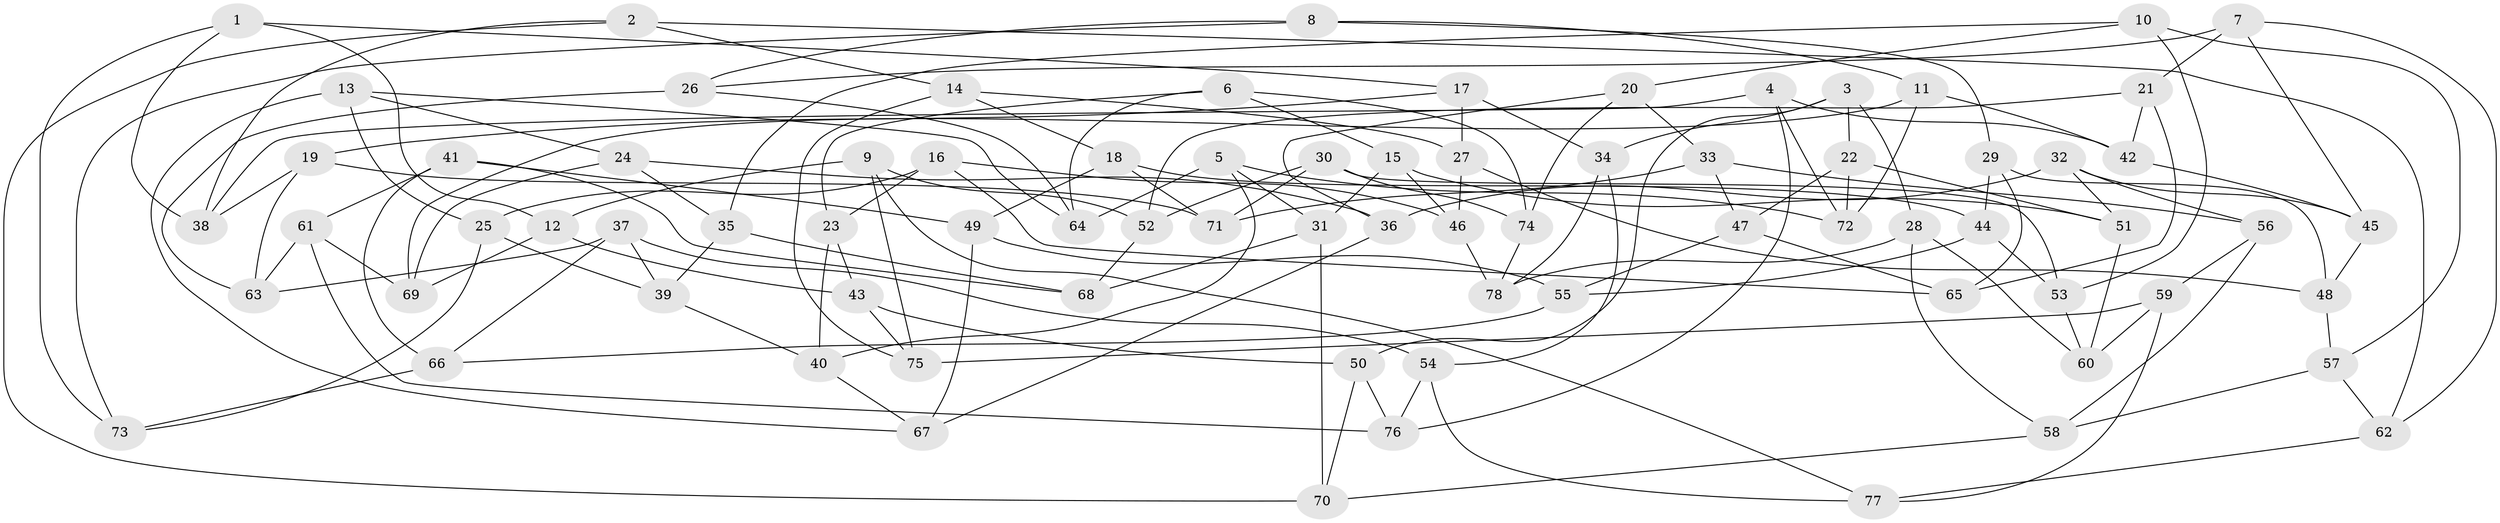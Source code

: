 // Generated by graph-tools (version 1.1) at 2025/16/03/09/25 04:16:26]
// undirected, 78 vertices, 156 edges
graph export_dot {
graph [start="1"]
  node [color=gray90,style=filled];
  1;
  2;
  3;
  4;
  5;
  6;
  7;
  8;
  9;
  10;
  11;
  12;
  13;
  14;
  15;
  16;
  17;
  18;
  19;
  20;
  21;
  22;
  23;
  24;
  25;
  26;
  27;
  28;
  29;
  30;
  31;
  32;
  33;
  34;
  35;
  36;
  37;
  38;
  39;
  40;
  41;
  42;
  43;
  44;
  45;
  46;
  47;
  48;
  49;
  50;
  51;
  52;
  53;
  54;
  55;
  56;
  57;
  58;
  59;
  60;
  61;
  62;
  63;
  64;
  65;
  66;
  67;
  68;
  69;
  70;
  71;
  72;
  73;
  74;
  75;
  76;
  77;
  78;
  1 -- 12;
  1 -- 17;
  1 -- 38;
  1 -- 73;
  2 -- 14;
  2 -- 62;
  2 -- 70;
  2 -- 38;
  3 -- 50;
  3 -- 34;
  3 -- 22;
  3 -- 28;
  4 -- 76;
  4 -- 72;
  4 -- 38;
  4 -- 42;
  5 -- 31;
  5 -- 40;
  5 -- 64;
  5 -- 72;
  6 -- 15;
  6 -- 74;
  6 -- 64;
  6 -- 23;
  7 -- 62;
  7 -- 45;
  7 -- 26;
  7 -- 21;
  8 -- 11;
  8 -- 29;
  8 -- 26;
  8 -- 73;
  9 -- 75;
  9 -- 12;
  9 -- 52;
  9 -- 77;
  10 -- 53;
  10 -- 20;
  10 -- 57;
  10 -- 35;
  11 -- 42;
  11 -- 69;
  11 -- 72;
  12 -- 43;
  12 -- 69;
  13 -- 24;
  13 -- 64;
  13 -- 25;
  13 -- 67;
  14 -- 27;
  14 -- 75;
  14 -- 18;
  15 -- 31;
  15 -- 46;
  15 -- 51;
  16 -- 25;
  16 -- 65;
  16 -- 23;
  16 -- 46;
  17 -- 19;
  17 -- 34;
  17 -- 27;
  18 -- 71;
  18 -- 49;
  18 -- 44;
  19 -- 38;
  19 -- 63;
  19 -- 71;
  20 -- 74;
  20 -- 36;
  20 -- 33;
  21 -- 65;
  21 -- 52;
  21 -- 42;
  22 -- 51;
  22 -- 72;
  22 -- 47;
  23 -- 43;
  23 -- 40;
  24 -- 36;
  24 -- 69;
  24 -- 35;
  25 -- 73;
  25 -- 39;
  26 -- 63;
  26 -- 64;
  27 -- 48;
  27 -- 46;
  28 -- 78;
  28 -- 58;
  28 -- 60;
  29 -- 65;
  29 -- 48;
  29 -- 44;
  30 -- 52;
  30 -- 71;
  30 -- 74;
  30 -- 53;
  31 -- 68;
  31 -- 70;
  32 -- 56;
  32 -- 51;
  32 -- 36;
  32 -- 45;
  33 -- 56;
  33 -- 71;
  33 -- 47;
  34 -- 78;
  34 -- 54;
  35 -- 39;
  35 -- 68;
  36 -- 67;
  37 -- 54;
  37 -- 66;
  37 -- 39;
  37 -- 63;
  39 -- 40;
  40 -- 67;
  41 -- 61;
  41 -- 68;
  41 -- 49;
  41 -- 66;
  42 -- 45;
  43 -- 75;
  43 -- 50;
  44 -- 53;
  44 -- 55;
  45 -- 48;
  46 -- 78;
  47 -- 55;
  47 -- 65;
  48 -- 57;
  49 -- 67;
  49 -- 55;
  50 -- 76;
  50 -- 70;
  51 -- 60;
  52 -- 68;
  53 -- 60;
  54 -- 76;
  54 -- 77;
  55 -- 66;
  56 -- 59;
  56 -- 58;
  57 -- 58;
  57 -- 62;
  58 -- 70;
  59 -- 75;
  59 -- 77;
  59 -- 60;
  61 -- 63;
  61 -- 76;
  61 -- 69;
  62 -- 77;
  66 -- 73;
  74 -- 78;
}

